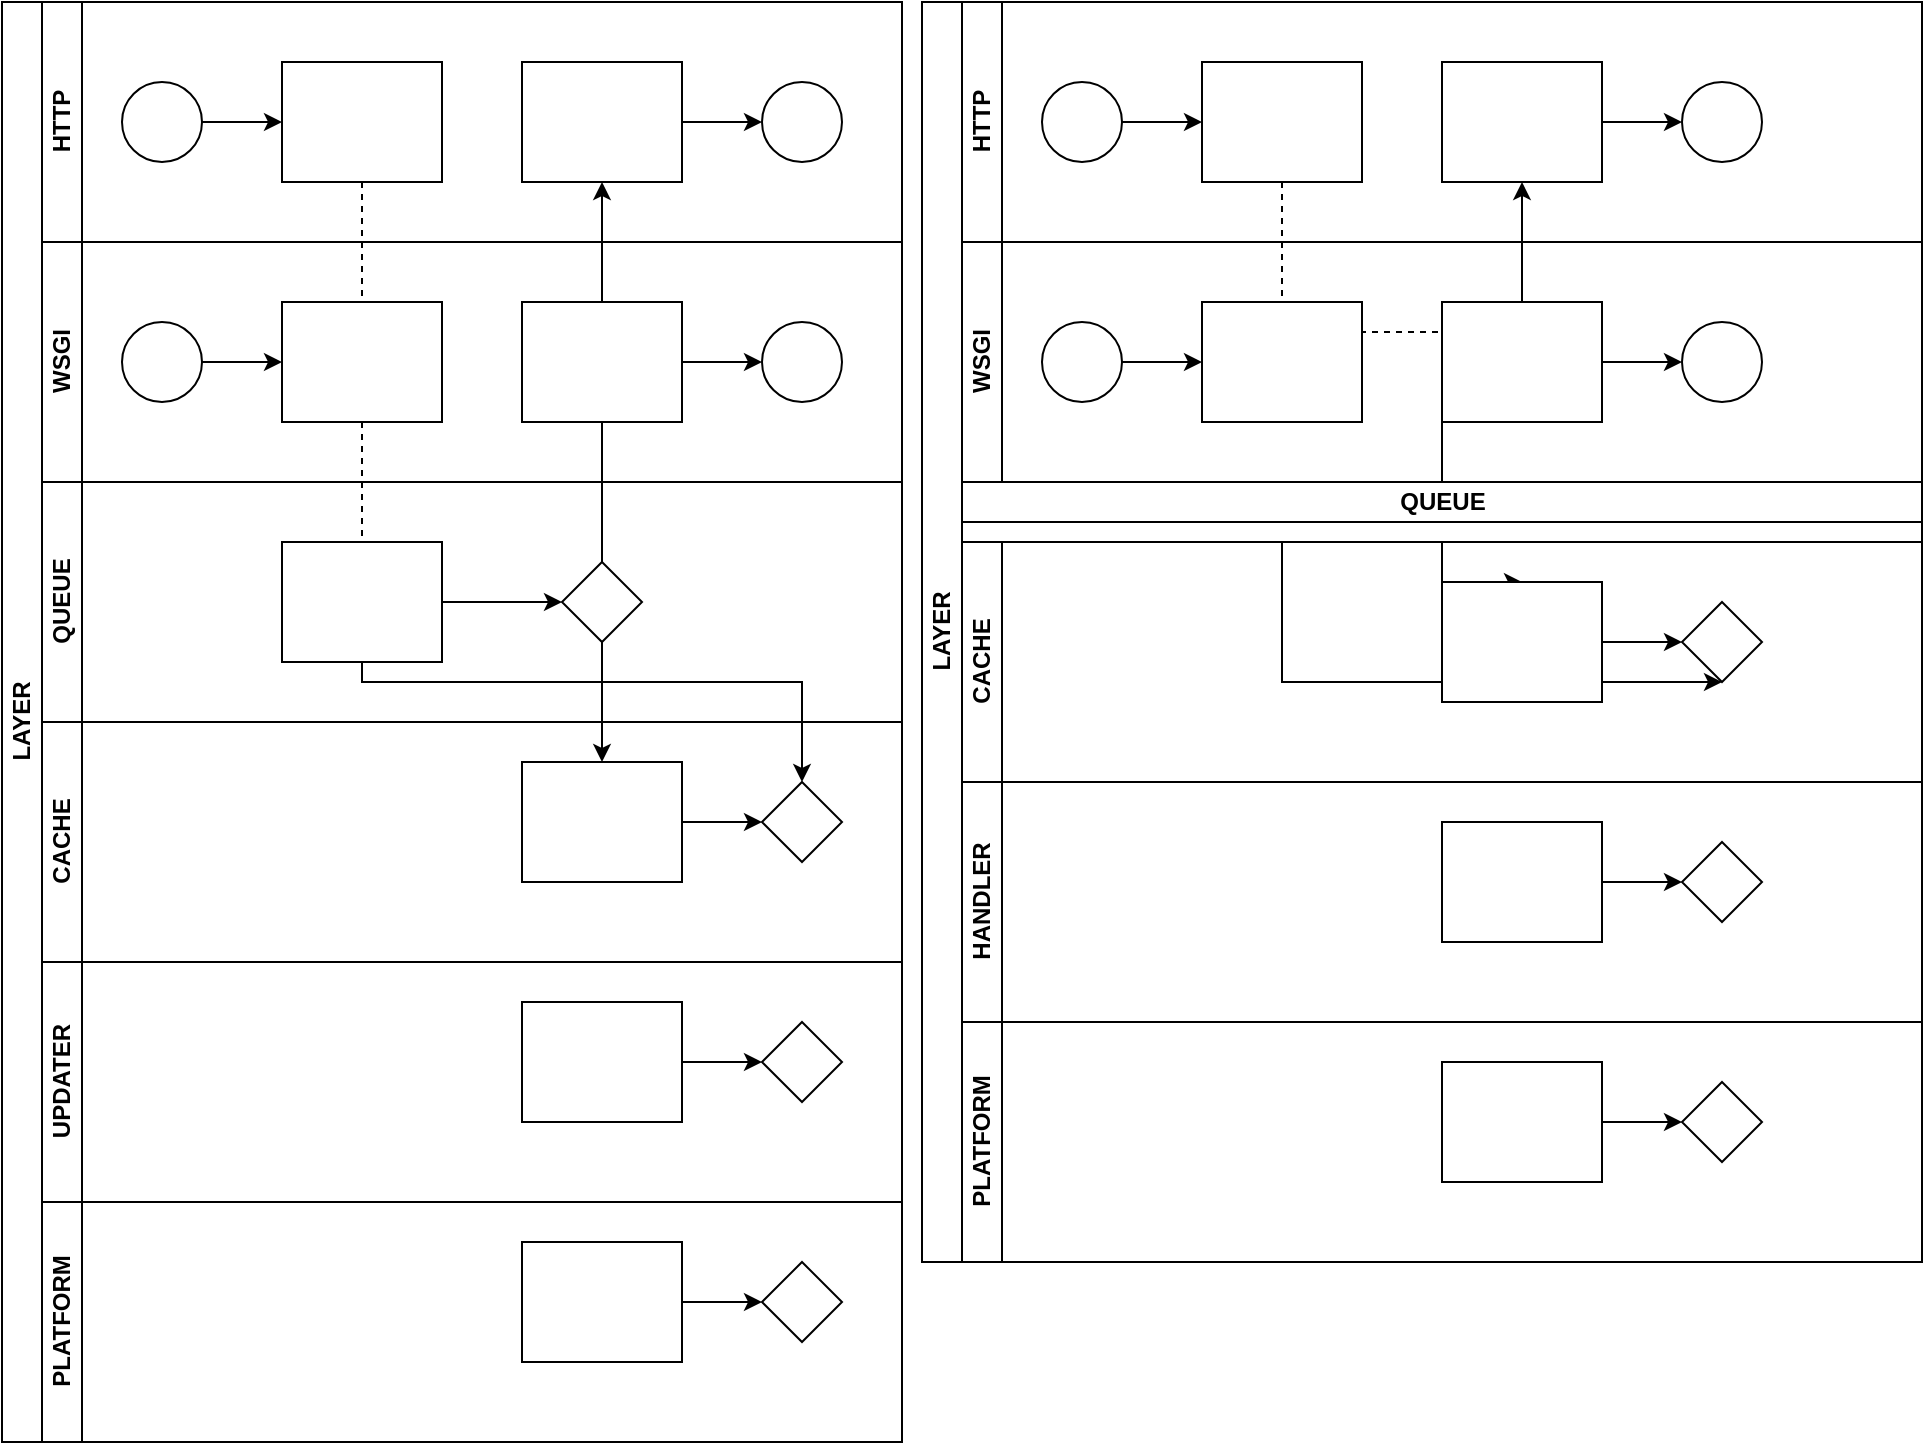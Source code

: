 <mxfile version="24.0.2" type="github">
  <diagram id="prtHgNgQTEPvFCAcTncT" name="Page-1">
    <mxGraphModel dx="1257" dy="868" grid="1" gridSize="10" guides="1" tooltips="1" connect="1" arrows="1" fold="1" page="1" pageScale="1" pageWidth="827" pageHeight="1169" math="0" shadow="0">
      <root>
        <mxCell id="0" />
        <mxCell id="1" parent="0" />
        <mxCell id="dNxyNK7c78bLwvsdeMH5-19" value="LAYER" style="swimlane;html=1;childLayout=stackLayout;resizeParent=1;resizeParentMax=0;horizontal=0;startSize=20;horizontalStack=0;" parent="1" vertex="1">
          <mxGeometry x="120" y="120" width="450" height="720" as="geometry">
            <mxRectangle x="120" y="120" width="40" height="50" as="alternateBounds" />
          </mxGeometry>
        </mxCell>
        <mxCell id="dNxyNK7c78bLwvsdeMH5-27" value="" style="edgeStyle=orthogonalEdgeStyle;rounded=0;orthogonalLoop=1;jettySize=auto;html=1;dashed=1;endArrow=none;endFill=0;" parent="dNxyNK7c78bLwvsdeMH5-19" source="dNxyNK7c78bLwvsdeMH5-24" target="dNxyNK7c78bLwvsdeMH5-26" edge="1">
          <mxGeometry relative="1" as="geometry" />
        </mxCell>
        <mxCell id="dNxyNK7c78bLwvsdeMH5-31" style="edgeStyle=orthogonalEdgeStyle;rounded=0;orthogonalLoop=1;jettySize=auto;html=1;endArrow=classic;endFill=1;" parent="dNxyNK7c78bLwvsdeMH5-19" source="dNxyNK7c78bLwvsdeMH5-28" target="dNxyNK7c78bLwvsdeMH5-30" edge="1">
          <mxGeometry relative="1" as="geometry" />
        </mxCell>
        <mxCell id="dNxyNK7c78bLwvsdeMH5-35" style="edgeStyle=orthogonalEdgeStyle;rounded=0;orthogonalLoop=1;jettySize=auto;html=1;endArrow=classic;endFill=1;" parent="dNxyNK7c78bLwvsdeMH5-19" source="dNxyNK7c78bLwvsdeMH5-28" target="dNxyNK7c78bLwvsdeMH5-34" edge="1">
          <mxGeometry relative="1" as="geometry" />
        </mxCell>
        <mxCell id="dNxyNK7c78bLwvsdeMH5-38" style="edgeStyle=orthogonalEdgeStyle;rounded=0;orthogonalLoop=1;jettySize=auto;html=1;endArrow=classic;endFill=1;" parent="dNxyNK7c78bLwvsdeMH5-19" source="dNxyNK7c78bLwvsdeMH5-26" target="dNxyNK7c78bLwvsdeMH5-36" edge="1">
          <mxGeometry relative="1" as="geometry">
            <Array as="points">
              <mxPoint x="180" y="340" />
              <mxPoint x="400" y="340" />
            </Array>
          </mxGeometry>
        </mxCell>
        <mxCell id="dNxyNK7c78bLwvsdeMH5-20" value="HTTP" style="swimlane;html=1;startSize=20;horizontal=0;" parent="dNxyNK7c78bLwvsdeMH5-19" vertex="1">
          <mxGeometry x="20" width="430" height="120" as="geometry">
            <mxRectangle x="20" width="430" height="30" as="alternateBounds" />
          </mxGeometry>
        </mxCell>
        <mxCell id="dNxyNK7c78bLwvsdeMH5-25" value="" style="edgeStyle=orthogonalEdgeStyle;rounded=0;orthogonalLoop=1;jettySize=auto;html=1;" parent="dNxyNK7c78bLwvsdeMH5-20" source="dNxyNK7c78bLwvsdeMH5-23" target="dNxyNK7c78bLwvsdeMH5-24" edge="1">
          <mxGeometry relative="1" as="geometry" />
        </mxCell>
        <mxCell id="dNxyNK7c78bLwvsdeMH5-23" value="" style="ellipse;whiteSpace=wrap;html=1;" parent="dNxyNK7c78bLwvsdeMH5-20" vertex="1">
          <mxGeometry x="40" y="40" width="40" height="40" as="geometry" />
        </mxCell>
        <mxCell id="dNxyNK7c78bLwvsdeMH5-24" value="" style="rounded=0;whiteSpace=wrap;html=1;fontFamily=Helvetica;fontSize=12;fontColor=#000000;align=center;" parent="dNxyNK7c78bLwvsdeMH5-20" vertex="1">
          <mxGeometry x="120" y="30" width="80" height="60" as="geometry" />
        </mxCell>
        <mxCell id="dNxyNK7c78bLwvsdeMH5-33" value="" style="edgeStyle=orthogonalEdgeStyle;rounded=0;orthogonalLoop=1;jettySize=auto;html=1;endArrow=classic;endFill=1;" parent="dNxyNK7c78bLwvsdeMH5-20" source="dNxyNK7c78bLwvsdeMH5-30" target="dNxyNK7c78bLwvsdeMH5-32" edge="1">
          <mxGeometry relative="1" as="geometry" />
        </mxCell>
        <mxCell id="dNxyNK7c78bLwvsdeMH5-30" value="" style="rounded=0;whiteSpace=wrap;html=1;fontFamily=Helvetica;fontSize=12;fontColor=#000000;align=center;" parent="dNxyNK7c78bLwvsdeMH5-20" vertex="1">
          <mxGeometry x="240" y="30" width="80" height="60" as="geometry" />
        </mxCell>
        <mxCell id="dNxyNK7c78bLwvsdeMH5-32" value="" style="ellipse;whiteSpace=wrap;html=1;" parent="dNxyNK7c78bLwvsdeMH5-20" vertex="1">
          <mxGeometry x="360" y="40" width="40" height="40" as="geometry" />
        </mxCell>
        <mxCell id="sdHXGk8H793Pwdhjd3UI-9" value="WSGI" style="swimlane;html=1;startSize=20;horizontal=0;" vertex="1" parent="dNxyNK7c78bLwvsdeMH5-19">
          <mxGeometry x="20" y="120" width="430" height="120" as="geometry">
            <mxRectangle x="20" width="430" height="30" as="alternateBounds" />
          </mxGeometry>
        </mxCell>
        <mxCell id="sdHXGk8H793Pwdhjd3UI-10" value="" style="edgeStyle=orthogonalEdgeStyle;rounded=0;orthogonalLoop=1;jettySize=auto;html=1;" edge="1" parent="sdHXGk8H793Pwdhjd3UI-9" source="sdHXGk8H793Pwdhjd3UI-11" target="sdHXGk8H793Pwdhjd3UI-12">
          <mxGeometry relative="1" as="geometry" />
        </mxCell>
        <mxCell id="sdHXGk8H793Pwdhjd3UI-11" value="" style="ellipse;whiteSpace=wrap;html=1;" vertex="1" parent="sdHXGk8H793Pwdhjd3UI-9">
          <mxGeometry x="40" y="40" width="40" height="40" as="geometry" />
        </mxCell>
        <mxCell id="sdHXGk8H793Pwdhjd3UI-12" value="" style="rounded=0;whiteSpace=wrap;html=1;fontFamily=Helvetica;fontSize=12;fontColor=#000000;align=center;" vertex="1" parent="sdHXGk8H793Pwdhjd3UI-9">
          <mxGeometry x="120" y="30" width="80" height="60" as="geometry" />
        </mxCell>
        <mxCell id="sdHXGk8H793Pwdhjd3UI-13" value="" style="edgeStyle=orthogonalEdgeStyle;rounded=0;orthogonalLoop=1;jettySize=auto;html=1;endArrow=classic;endFill=1;" edge="1" parent="sdHXGk8H793Pwdhjd3UI-9" source="sdHXGk8H793Pwdhjd3UI-14" target="sdHXGk8H793Pwdhjd3UI-15">
          <mxGeometry relative="1" as="geometry" />
        </mxCell>
        <mxCell id="sdHXGk8H793Pwdhjd3UI-14" value="" style="rounded=0;whiteSpace=wrap;html=1;fontFamily=Helvetica;fontSize=12;fontColor=#000000;align=center;" vertex="1" parent="sdHXGk8H793Pwdhjd3UI-9">
          <mxGeometry x="240" y="30" width="80" height="60" as="geometry" />
        </mxCell>
        <mxCell id="sdHXGk8H793Pwdhjd3UI-15" value="" style="ellipse;whiteSpace=wrap;html=1;" vertex="1" parent="sdHXGk8H793Pwdhjd3UI-9">
          <mxGeometry x="360" y="40" width="40" height="40" as="geometry" />
        </mxCell>
        <mxCell id="dNxyNK7c78bLwvsdeMH5-21" value="QUEUE" style="swimlane;html=1;startSize=20;horizontal=0;" parent="dNxyNK7c78bLwvsdeMH5-19" vertex="1">
          <mxGeometry x="20" y="240" width="430" height="120" as="geometry" />
        </mxCell>
        <mxCell id="dNxyNK7c78bLwvsdeMH5-29" value="" style="edgeStyle=orthogonalEdgeStyle;rounded=0;orthogonalLoop=1;jettySize=auto;html=1;endArrow=classic;endFill=1;" parent="dNxyNK7c78bLwvsdeMH5-21" source="dNxyNK7c78bLwvsdeMH5-26" target="dNxyNK7c78bLwvsdeMH5-28" edge="1">
          <mxGeometry relative="1" as="geometry" />
        </mxCell>
        <mxCell id="dNxyNK7c78bLwvsdeMH5-26" value="" style="rounded=0;whiteSpace=wrap;html=1;fontFamily=Helvetica;fontSize=12;fontColor=#000000;align=center;" parent="dNxyNK7c78bLwvsdeMH5-21" vertex="1">
          <mxGeometry x="120" y="30" width="80" height="60" as="geometry" />
        </mxCell>
        <mxCell id="dNxyNK7c78bLwvsdeMH5-28" value="" style="rhombus;whiteSpace=wrap;html=1;fontFamily=Helvetica;fontSize=12;fontColor=#000000;align=center;" parent="dNxyNK7c78bLwvsdeMH5-21" vertex="1">
          <mxGeometry x="260" y="40" width="40" height="40" as="geometry" />
        </mxCell>
        <mxCell id="dNxyNK7c78bLwvsdeMH5-22" value="CACHE" style="swimlane;html=1;startSize=20;horizontal=0;" parent="dNxyNK7c78bLwvsdeMH5-19" vertex="1">
          <mxGeometry x="20" y="360" width="430" height="120" as="geometry" />
        </mxCell>
        <mxCell id="dNxyNK7c78bLwvsdeMH5-37" value="" style="edgeStyle=orthogonalEdgeStyle;rounded=0;orthogonalLoop=1;jettySize=auto;html=1;endArrow=classic;endFill=1;" parent="dNxyNK7c78bLwvsdeMH5-22" source="dNxyNK7c78bLwvsdeMH5-34" target="dNxyNK7c78bLwvsdeMH5-36" edge="1">
          <mxGeometry relative="1" as="geometry" />
        </mxCell>
        <mxCell id="dNxyNK7c78bLwvsdeMH5-34" value="" style="rounded=0;whiteSpace=wrap;html=1;fontFamily=Helvetica;fontSize=12;fontColor=#000000;align=center;" parent="dNxyNK7c78bLwvsdeMH5-22" vertex="1">
          <mxGeometry x="240" y="20" width="80" height="60" as="geometry" />
        </mxCell>
        <mxCell id="dNxyNK7c78bLwvsdeMH5-36" value="" style="rhombus;whiteSpace=wrap;html=1;fontFamily=Helvetica;fontSize=12;fontColor=#000000;align=center;" parent="dNxyNK7c78bLwvsdeMH5-22" vertex="1">
          <mxGeometry x="360" y="30" width="40" height="40" as="geometry" />
        </mxCell>
        <mxCell id="sdHXGk8H793Pwdhjd3UI-1" value="UPDATER" style="swimlane;html=1;startSize=20;horizontal=0;" vertex="1" parent="dNxyNK7c78bLwvsdeMH5-19">
          <mxGeometry x="20" y="480" width="430" height="120" as="geometry" />
        </mxCell>
        <mxCell id="sdHXGk8H793Pwdhjd3UI-2" value="" style="edgeStyle=orthogonalEdgeStyle;rounded=0;orthogonalLoop=1;jettySize=auto;html=1;endArrow=classic;endFill=1;" edge="1" parent="sdHXGk8H793Pwdhjd3UI-1" source="sdHXGk8H793Pwdhjd3UI-3" target="sdHXGk8H793Pwdhjd3UI-4">
          <mxGeometry relative="1" as="geometry" />
        </mxCell>
        <mxCell id="sdHXGk8H793Pwdhjd3UI-3" value="" style="rounded=0;whiteSpace=wrap;html=1;fontFamily=Helvetica;fontSize=12;fontColor=#000000;align=center;" vertex="1" parent="sdHXGk8H793Pwdhjd3UI-1">
          <mxGeometry x="240" y="20" width="80" height="60" as="geometry" />
        </mxCell>
        <mxCell id="sdHXGk8H793Pwdhjd3UI-4" value="" style="rhombus;whiteSpace=wrap;html=1;fontFamily=Helvetica;fontSize=12;fontColor=#000000;align=center;" vertex="1" parent="sdHXGk8H793Pwdhjd3UI-1">
          <mxGeometry x="360" y="30" width="40" height="40" as="geometry" />
        </mxCell>
        <mxCell id="sdHXGk8H793Pwdhjd3UI-5" value="PLATFORM" style="swimlane;html=1;startSize=20;horizontal=0;" vertex="1" parent="dNxyNK7c78bLwvsdeMH5-19">
          <mxGeometry x="20" y="600" width="430" height="120" as="geometry" />
        </mxCell>
        <mxCell id="sdHXGk8H793Pwdhjd3UI-6" value="" style="edgeStyle=orthogonalEdgeStyle;rounded=0;orthogonalLoop=1;jettySize=auto;html=1;endArrow=classic;endFill=1;" edge="1" parent="sdHXGk8H793Pwdhjd3UI-5" source="sdHXGk8H793Pwdhjd3UI-7" target="sdHXGk8H793Pwdhjd3UI-8">
          <mxGeometry relative="1" as="geometry" />
        </mxCell>
        <mxCell id="sdHXGk8H793Pwdhjd3UI-7" value="" style="rounded=0;whiteSpace=wrap;html=1;fontFamily=Helvetica;fontSize=12;fontColor=#000000;align=center;" vertex="1" parent="sdHXGk8H793Pwdhjd3UI-5">
          <mxGeometry x="240" y="20" width="80" height="60" as="geometry" />
        </mxCell>
        <mxCell id="sdHXGk8H793Pwdhjd3UI-8" value="" style="rhombus;whiteSpace=wrap;html=1;fontFamily=Helvetica;fontSize=12;fontColor=#000000;align=center;" vertex="1" parent="sdHXGk8H793Pwdhjd3UI-5">
          <mxGeometry x="360" y="30" width="40" height="40" as="geometry" />
        </mxCell>
        <mxCell id="sdHXGk8H793Pwdhjd3UI-16" value="LAYER" style="swimlane;html=1;childLayout=stackLayout;resizeParent=1;resizeParentMax=0;horizontal=0;startSize=20;horizontalStack=0;" vertex="1" parent="1">
          <mxGeometry x="580" y="120" width="500" height="630" as="geometry">
            <mxRectangle x="120" y="120" width="40" height="50" as="alternateBounds" />
          </mxGeometry>
        </mxCell>
        <mxCell id="sdHXGk8H793Pwdhjd3UI-17" value="" style="edgeStyle=orthogonalEdgeStyle;rounded=0;orthogonalLoop=1;jettySize=auto;html=1;dashed=1;endArrow=none;endFill=0;" edge="1" parent="sdHXGk8H793Pwdhjd3UI-16" source="sdHXGk8H793Pwdhjd3UI-24" target="sdHXGk8H793Pwdhjd3UI-37">
          <mxGeometry relative="1" as="geometry" />
        </mxCell>
        <mxCell id="sdHXGk8H793Pwdhjd3UI-18" style="edgeStyle=orthogonalEdgeStyle;rounded=0;orthogonalLoop=1;jettySize=auto;html=1;endArrow=classic;endFill=1;" edge="1" parent="sdHXGk8H793Pwdhjd3UI-16" source="sdHXGk8H793Pwdhjd3UI-38" target="sdHXGk8H793Pwdhjd3UI-26">
          <mxGeometry relative="1" as="geometry" />
        </mxCell>
        <mxCell id="sdHXGk8H793Pwdhjd3UI-19" style="edgeStyle=orthogonalEdgeStyle;rounded=0;orthogonalLoop=1;jettySize=auto;html=1;endArrow=classic;endFill=1;" edge="1" parent="sdHXGk8H793Pwdhjd3UI-16" source="sdHXGk8H793Pwdhjd3UI-38" target="sdHXGk8H793Pwdhjd3UI-41">
          <mxGeometry relative="1" as="geometry" />
        </mxCell>
        <mxCell id="sdHXGk8H793Pwdhjd3UI-20" style="edgeStyle=orthogonalEdgeStyle;rounded=0;orthogonalLoop=1;jettySize=auto;html=1;endArrow=classic;endFill=1;" edge="1" parent="sdHXGk8H793Pwdhjd3UI-16" source="sdHXGk8H793Pwdhjd3UI-37" target="sdHXGk8H793Pwdhjd3UI-42">
          <mxGeometry relative="1" as="geometry">
            <Array as="points">
              <mxPoint x="180" y="340" />
              <mxPoint x="400" y="340" />
            </Array>
          </mxGeometry>
        </mxCell>
        <mxCell id="sdHXGk8H793Pwdhjd3UI-21" value="HTTP" style="swimlane;html=1;startSize=20;horizontal=0;" vertex="1" parent="sdHXGk8H793Pwdhjd3UI-16">
          <mxGeometry x="20" width="480" height="120" as="geometry">
            <mxRectangle x="20" width="430" height="30" as="alternateBounds" />
          </mxGeometry>
        </mxCell>
        <mxCell id="sdHXGk8H793Pwdhjd3UI-22" value="" style="edgeStyle=orthogonalEdgeStyle;rounded=0;orthogonalLoop=1;jettySize=auto;html=1;" edge="1" parent="sdHXGk8H793Pwdhjd3UI-21" source="sdHXGk8H793Pwdhjd3UI-23" target="sdHXGk8H793Pwdhjd3UI-24">
          <mxGeometry relative="1" as="geometry" />
        </mxCell>
        <mxCell id="sdHXGk8H793Pwdhjd3UI-23" value="" style="ellipse;whiteSpace=wrap;html=1;" vertex="1" parent="sdHXGk8H793Pwdhjd3UI-21">
          <mxGeometry x="40" y="40" width="40" height="40" as="geometry" />
        </mxCell>
        <mxCell id="sdHXGk8H793Pwdhjd3UI-24" value="" style="rounded=0;whiteSpace=wrap;html=1;fontFamily=Helvetica;fontSize=12;fontColor=#000000;align=center;" vertex="1" parent="sdHXGk8H793Pwdhjd3UI-21">
          <mxGeometry x="120" y="30" width="80" height="60" as="geometry" />
        </mxCell>
        <mxCell id="sdHXGk8H793Pwdhjd3UI-25" value="" style="edgeStyle=orthogonalEdgeStyle;rounded=0;orthogonalLoop=1;jettySize=auto;html=1;endArrow=classic;endFill=1;" edge="1" parent="sdHXGk8H793Pwdhjd3UI-21" source="sdHXGk8H793Pwdhjd3UI-26" target="sdHXGk8H793Pwdhjd3UI-27">
          <mxGeometry relative="1" as="geometry" />
        </mxCell>
        <mxCell id="sdHXGk8H793Pwdhjd3UI-26" value="" style="rounded=0;whiteSpace=wrap;html=1;fontFamily=Helvetica;fontSize=12;fontColor=#000000;align=center;" vertex="1" parent="sdHXGk8H793Pwdhjd3UI-21">
          <mxGeometry x="240" y="30" width="80" height="60" as="geometry" />
        </mxCell>
        <mxCell id="sdHXGk8H793Pwdhjd3UI-27" value="" style="ellipse;whiteSpace=wrap;html=1;" vertex="1" parent="sdHXGk8H793Pwdhjd3UI-21">
          <mxGeometry x="360" y="40" width="40" height="40" as="geometry" />
        </mxCell>
        <mxCell id="sdHXGk8H793Pwdhjd3UI-28" value="WSGI" style="swimlane;html=1;startSize=20;horizontal=0;" vertex="1" parent="sdHXGk8H793Pwdhjd3UI-16">
          <mxGeometry x="20" y="120" width="480" height="120" as="geometry">
            <mxRectangle x="20" width="430" height="30" as="alternateBounds" />
          </mxGeometry>
        </mxCell>
        <mxCell id="sdHXGk8H793Pwdhjd3UI-29" value="" style="edgeStyle=orthogonalEdgeStyle;rounded=0;orthogonalLoop=1;jettySize=auto;html=1;" edge="1" parent="sdHXGk8H793Pwdhjd3UI-28" source="sdHXGk8H793Pwdhjd3UI-30" target="sdHXGk8H793Pwdhjd3UI-31">
          <mxGeometry relative="1" as="geometry" />
        </mxCell>
        <mxCell id="sdHXGk8H793Pwdhjd3UI-30" value="" style="ellipse;whiteSpace=wrap;html=1;" vertex="1" parent="sdHXGk8H793Pwdhjd3UI-28">
          <mxGeometry x="40" y="40" width="40" height="40" as="geometry" />
        </mxCell>
        <mxCell id="sdHXGk8H793Pwdhjd3UI-31" value="" style="rounded=0;whiteSpace=wrap;html=1;fontFamily=Helvetica;fontSize=12;fontColor=#000000;align=center;" vertex="1" parent="sdHXGk8H793Pwdhjd3UI-28">
          <mxGeometry x="120" y="30" width="80" height="60" as="geometry" />
        </mxCell>
        <mxCell id="sdHXGk8H793Pwdhjd3UI-32" value="" style="edgeStyle=orthogonalEdgeStyle;rounded=0;orthogonalLoop=1;jettySize=auto;html=1;endArrow=classic;endFill=1;" edge="1" parent="sdHXGk8H793Pwdhjd3UI-28" source="sdHXGk8H793Pwdhjd3UI-33" target="sdHXGk8H793Pwdhjd3UI-34">
          <mxGeometry relative="1" as="geometry" />
        </mxCell>
        <mxCell id="sdHXGk8H793Pwdhjd3UI-33" value="" style="rounded=0;whiteSpace=wrap;html=1;fontFamily=Helvetica;fontSize=12;fontColor=#000000;align=center;" vertex="1" parent="sdHXGk8H793Pwdhjd3UI-28">
          <mxGeometry x="240" y="30" width="80" height="60" as="geometry" />
        </mxCell>
        <mxCell id="sdHXGk8H793Pwdhjd3UI-34" value="" style="ellipse;whiteSpace=wrap;html=1;" vertex="1" parent="sdHXGk8H793Pwdhjd3UI-28">
          <mxGeometry x="360" y="40" width="40" height="40" as="geometry" />
        </mxCell>
        <mxCell id="sdHXGk8H793Pwdhjd3UI-35" value="QUEUE" style="swimlane;html=1;startSize=20;horizontal=0;" vertex="1" collapsed="1" parent="sdHXGk8H793Pwdhjd3UI-16">
          <mxGeometry x="20" y="240" width="480" height="30" as="geometry">
            <mxRectangle x="20" y="240" width="480" height="120" as="alternateBounds" />
          </mxGeometry>
        </mxCell>
        <mxCell id="sdHXGk8H793Pwdhjd3UI-36" value="" style="edgeStyle=orthogonalEdgeStyle;rounded=0;orthogonalLoop=1;jettySize=auto;html=1;endArrow=classic;endFill=1;" edge="1" parent="sdHXGk8H793Pwdhjd3UI-35" source="sdHXGk8H793Pwdhjd3UI-37" target="sdHXGk8H793Pwdhjd3UI-38">
          <mxGeometry relative="1" as="geometry" />
        </mxCell>
        <mxCell id="sdHXGk8H793Pwdhjd3UI-37" value="" style="rounded=0;whiteSpace=wrap;html=1;fontFamily=Helvetica;fontSize=12;fontColor=#000000;align=center;" vertex="1" parent="sdHXGk8H793Pwdhjd3UI-35">
          <mxGeometry x="120" y="30" width="80" height="60" as="geometry" />
        </mxCell>
        <mxCell id="sdHXGk8H793Pwdhjd3UI-38" value="" style="rhombus;whiteSpace=wrap;html=1;fontFamily=Helvetica;fontSize=12;fontColor=#000000;align=center;" vertex="1" parent="sdHXGk8H793Pwdhjd3UI-35">
          <mxGeometry x="260" y="40" width="40" height="40" as="geometry" />
        </mxCell>
        <mxCell id="sdHXGk8H793Pwdhjd3UI-39" value="CACHE" style="swimlane;html=1;startSize=20;horizontal=0;" vertex="1" parent="sdHXGk8H793Pwdhjd3UI-16">
          <mxGeometry x="20" y="270" width="480" height="120" as="geometry" />
        </mxCell>
        <mxCell id="sdHXGk8H793Pwdhjd3UI-40" value="" style="edgeStyle=orthogonalEdgeStyle;rounded=0;orthogonalLoop=1;jettySize=auto;html=1;endArrow=classic;endFill=1;" edge="1" parent="sdHXGk8H793Pwdhjd3UI-39" source="sdHXGk8H793Pwdhjd3UI-41" target="sdHXGk8H793Pwdhjd3UI-42">
          <mxGeometry relative="1" as="geometry" />
        </mxCell>
        <mxCell id="sdHXGk8H793Pwdhjd3UI-41" value="" style="rounded=0;whiteSpace=wrap;html=1;fontFamily=Helvetica;fontSize=12;fontColor=#000000;align=center;" vertex="1" parent="sdHXGk8H793Pwdhjd3UI-39">
          <mxGeometry x="240" y="20" width="80" height="60" as="geometry" />
        </mxCell>
        <mxCell id="sdHXGk8H793Pwdhjd3UI-42" value="" style="rhombus;whiteSpace=wrap;html=1;fontFamily=Helvetica;fontSize=12;fontColor=#000000;align=center;" vertex="1" parent="sdHXGk8H793Pwdhjd3UI-39">
          <mxGeometry x="360" y="30" width="40" height="40" as="geometry" />
        </mxCell>
        <mxCell id="sdHXGk8H793Pwdhjd3UI-43" value="HANDLER" style="swimlane;html=1;startSize=20;horizontal=0;" vertex="1" parent="sdHXGk8H793Pwdhjd3UI-16">
          <mxGeometry x="20" y="390" width="480" height="120" as="geometry" />
        </mxCell>
        <mxCell id="sdHXGk8H793Pwdhjd3UI-44" value="" style="edgeStyle=orthogonalEdgeStyle;rounded=0;orthogonalLoop=1;jettySize=auto;html=1;endArrow=classic;endFill=1;" edge="1" parent="sdHXGk8H793Pwdhjd3UI-43" source="sdHXGk8H793Pwdhjd3UI-45" target="sdHXGk8H793Pwdhjd3UI-46">
          <mxGeometry relative="1" as="geometry" />
        </mxCell>
        <mxCell id="sdHXGk8H793Pwdhjd3UI-45" value="" style="rounded=0;whiteSpace=wrap;html=1;fontFamily=Helvetica;fontSize=12;fontColor=#000000;align=center;" vertex="1" parent="sdHXGk8H793Pwdhjd3UI-43">
          <mxGeometry x="240" y="20" width="80" height="60" as="geometry" />
        </mxCell>
        <mxCell id="sdHXGk8H793Pwdhjd3UI-46" value="" style="rhombus;whiteSpace=wrap;html=1;fontFamily=Helvetica;fontSize=12;fontColor=#000000;align=center;" vertex="1" parent="sdHXGk8H793Pwdhjd3UI-43">
          <mxGeometry x="360" y="30" width="40" height="40" as="geometry" />
        </mxCell>
        <mxCell id="sdHXGk8H793Pwdhjd3UI-47" value="PLATFORM" style="swimlane;html=1;startSize=20;horizontal=0;" vertex="1" parent="sdHXGk8H793Pwdhjd3UI-16">
          <mxGeometry x="20" y="510" width="480" height="120" as="geometry" />
        </mxCell>
        <mxCell id="sdHXGk8H793Pwdhjd3UI-48" value="" style="edgeStyle=orthogonalEdgeStyle;rounded=0;orthogonalLoop=1;jettySize=auto;html=1;endArrow=classic;endFill=1;" edge="1" parent="sdHXGk8H793Pwdhjd3UI-47" source="sdHXGk8H793Pwdhjd3UI-49" target="sdHXGk8H793Pwdhjd3UI-50">
          <mxGeometry relative="1" as="geometry" />
        </mxCell>
        <mxCell id="sdHXGk8H793Pwdhjd3UI-49" value="" style="rounded=0;whiteSpace=wrap;html=1;fontFamily=Helvetica;fontSize=12;fontColor=#000000;align=center;" vertex="1" parent="sdHXGk8H793Pwdhjd3UI-47">
          <mxGeometry x="240" y="20" width="80" height="60" as="geometry" />
        </mxCell>
        <mxCell id="sdHXGk8H793Pwdhjd3UI-50" value="" style="rhombus;whiteSpace=wrap;html=1;fontFamily=Helvetica;fontSize=12;fontColor=#000000;align=center;" vertex="1" parent="sdHXGk8H793Pwdhjd3UI-47">
          <mxGeometry x="360" y="30" width="40" height="40" as="geometry" />
        </mxCell>
      </root>
    </mxGraphModel>
  </diagram>
</mxfile>
